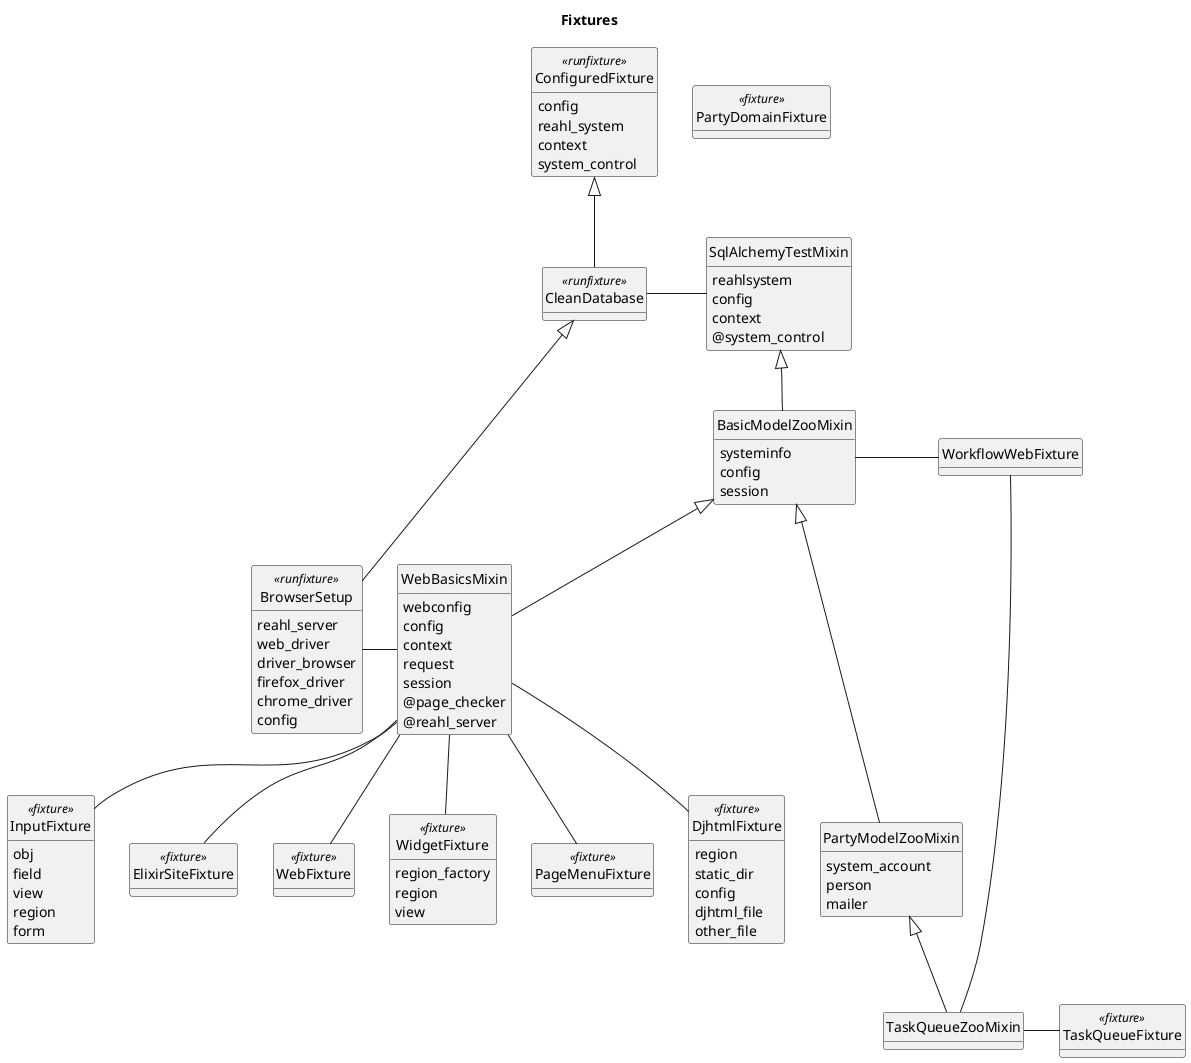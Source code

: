 @startuml

title Fixtures

hide methods
hide circle

class ConfiguredFixture <<runfixture>>{
	config
	reahl_system
	context
	system_control
}

class CleanDatabase <<runfixture>>{
}

class BrowserSetup <<runfixture>>{
	reahl_server
	web_driver
	driver_browser
	firefox_driver
	chrome_driver
	config
}

class SqlAlchemyTestMixin{
	reahlsystem
	config
	context
	@system_control
}

class BasicModelZooMixin{
	systeminfo
	config
	session
}

class WebBasicsMixin{
	webconfig
	config
	context
	request
	session
	@page_checker
	@reahl_server
}


ConfiguredFixture <|-- CleanDatabase
CleanDatabase <|-- BrowserSetup
BrowserSetup  -right- WebBasicsMixin
CleanDatabase -right- SqlAlchemyTestMixin

SqlAlchemyTestMixin <|-- BasicModelZooMixin
BasicModelZooMixin <|-- WebBasicsMixin
BasicModelZooMixin <|--- PartyModelZooMixin
PartyModelZooMixin <|-- TaskQueueZooMixin


class InputFixture <<fixture>>{
	obj
	field
	view
	region
	form
}
class WebFixture <<fixture>>


class ElixirSiteFixture <<fixture>>
class WidgetFixture <<fixture>>{
	region_factory
	region
	view
}
class PageMenuFixture <<fixture>>
InputFixture -right[hidden]- ElixirSiteFixture

WebBasicsMixin -- InputFixture
WebBasicsMixin -- WebFixture
WebBasicsMixin -- ElixirSiteFixture
WebBasicsMixin -- WidgetFixture
WebBasicsMixin -- PageMenuFixture
WebBasicsMixin -- DjhtmlFixture

class PartyDomainFixture <<fixture>>
class TaskQueueFixture <<fixture>>

class PartyModelZooMixin{
	system_account
	person
	mailer
}
class DjhtmlFixture <<fixture>>{
	region
	static_dir
	config
	djhtml_file
	other_file
}

TaskQueueZooMixin -right- TaskQueueFixture

WorkflowWebFixture -left- BasicModelZooMixin
WorkflowWebFixture -- TaskQueueZooMixin


@enduml